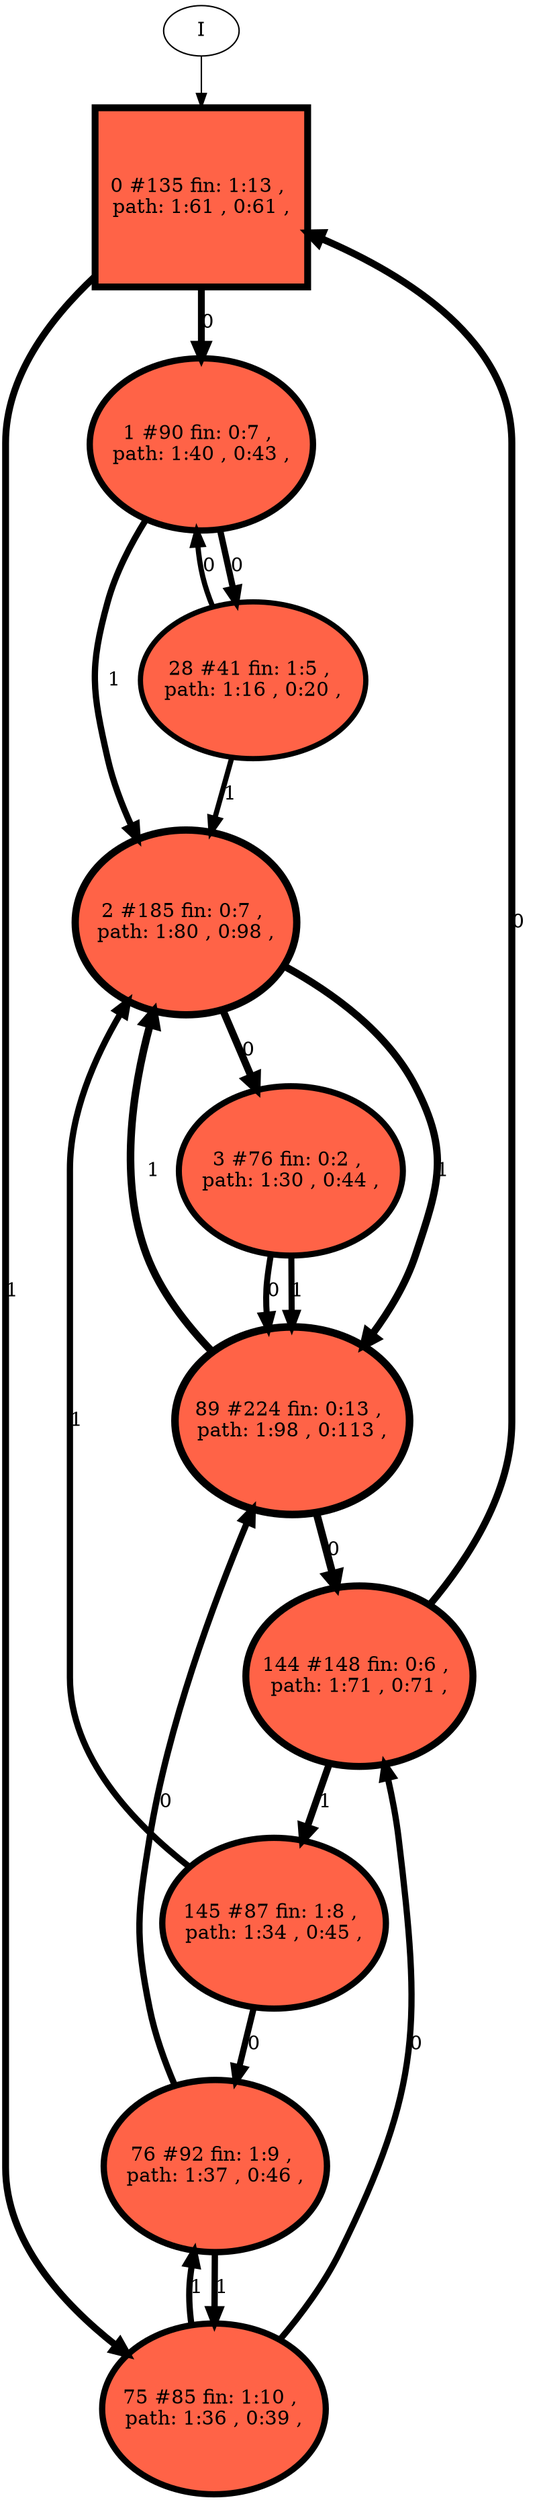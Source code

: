 // produced with flexfringe // 
digraph DFA {
	0 [label="root" shape=box];
		I -> 0;
	0 [ label="0 #135 fin: 1:13 , 
 path: 1:61 , 0:61 , " , style=filled, fillcolor="tomato", width=1.77709, height=1.77709, penwidth=4.91265];
		0 -> 1 [label="0 " , penwidth=4.91265 ];
		0 -> 75 [label="1 " , penwidth=4.91265 ];
	1 [ label="1 #90 fin: 0:7 , 
 path: 1:40 , 0:43 , " , style=filled, fillcolor="tomato", width=1.70672, height=1.70672, penwidth=4.51086];
		1 -> 28 [label="0 " , penwidth=4.51086 ];
		1 -> 2 [label="1 " , penwidth=4.51086 ];
	75 [ label="75 #85 fin: 1:10 , 
 path: 1:36 , 0:39 , " , style=filled, fillcolor="tomato", width=1.69641, height=1.69641, penwidth=4.45435];
		75 -> 144 [label="0 " , penwidth=4.45435 ];
		75 -> 76 [label="1 " , penwidth=4.45435 ];
	28 [ label="28 #41 fin: 1:5 , 
 path: 1:16 , 0:20 , " , style=filled, fillcolor="tomato", width=1.55555, height=1.55555, penwidth=3.73767];
		28 -> 1 [label="0 " , penwidth=3.73767 ];
		28 -> 2 [label="1 " , penwidth=3.73767 ];
	2 [ label="2 #185 fin: 0:7 , 
 path: 1:80 , 0:98 , " , style=filled, fillcolor="tomato", width=1.82869, height=1.82869, penwidth=5.22575];
		2 -> 3 [label="0 " , penwidth=5.22575 ];
		2 -> 89 [label="1 " , penwidth=5.22575 ];
	144 [ label="144 #148 fin: 0:6 , 
 path: 1:71 , 0:71 , " , style=filled, fillcolor="tomato", width=1.79242, height=1.79242, penwidth=5.00395];
		144 -> 0 [label="0 " , penwidth=5.00395 ];
		144 -> 145 [label="1 " , penwidth=5.00395 ];
	76 [ label="76 #92 fin: 1:9 , 
 path: 1:37 , 0:46 , " , style=filled, fillcolor="tomato", width=1.71066, height=1.71066, penwidth=4.5326];
		76 -> 89 [label="0 " , penwidth=4.5326 ];
		76 -> 75 [label="1 " , penwidth=4.5326 ];
	3 [ label="3 #76 fin: 0:2 , 
 path: 1:30 , 0:44 , " , style=filled, fillcolor="tomato", width=1.67594, height=1.67594, penwidth=4.34381];
		3 -> 89 [label="0 " , penwidth=4.34381 ];
		3 -> 89 [label="1 " , penwidth=4.34381 ];
	89 [ label="89 #224 fin: 0:13 , 
 path: 1:98 , 0:113 , " , style=filled, fillcolor="tomato", width=1.85881, height=1.85881, penwidth=5.4161];
		89 -> 144 [label="0 " , penwidth=5.4161 ];
		89 -> 2 [label="1 " , penwidth=5.4161 ];
	145 [ label="145 #87 fin: 1:8 , 
 path: 1:34 , 0:45 , " , style=filled, fillcolor="tomato", width=1.70062, height=1.70062, penwidth=4.47734];
		145 -> 76 [label="0 " , penwidth=4.47734 ];
		145 -> 2 [label="1 " , penwidth=4.47734 ];
}
